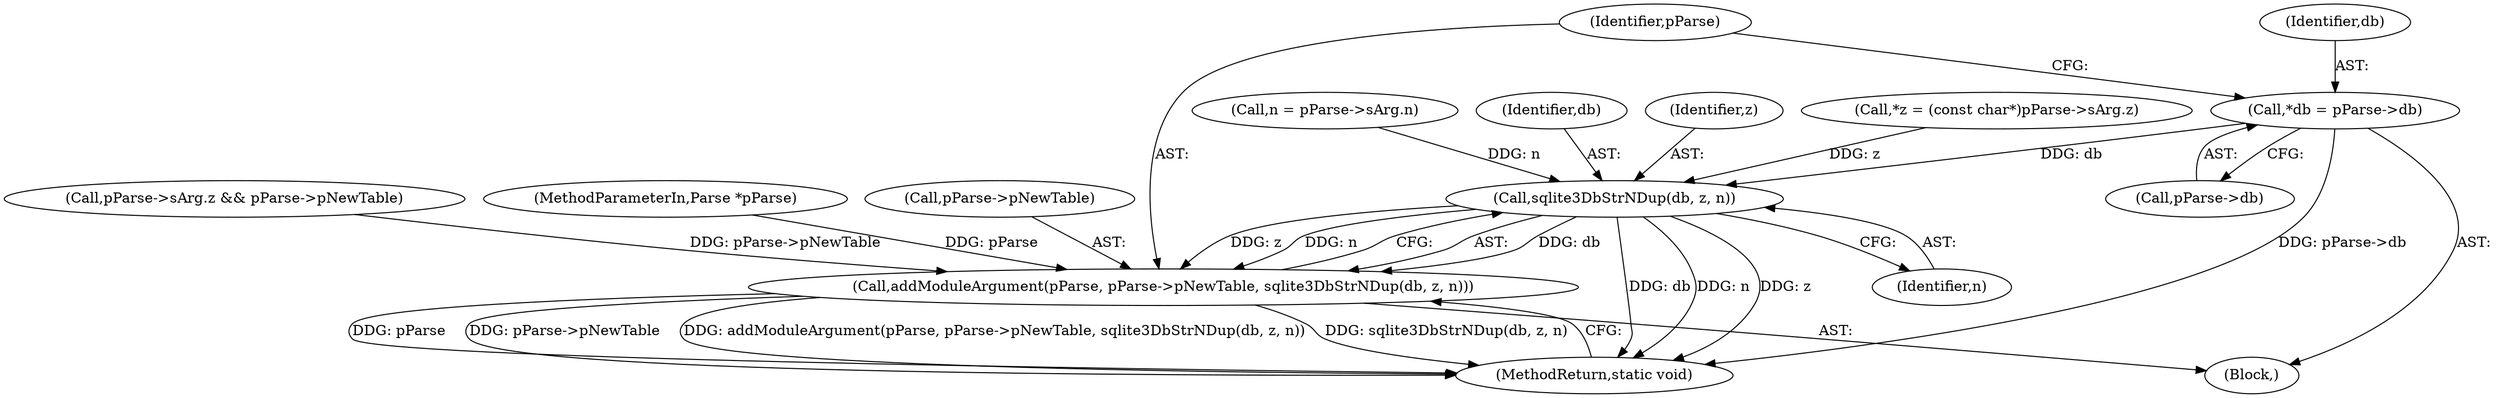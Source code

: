 digraph "0_Chrome_517ac71c9ee27f856f9becde8abea7d1604af9d4@pointer" {
"1000133" [label="(Call,*db = pParse->db)"];
"1000143" [label="(Call,sqlite3DbStrNDup(db, z, n))"];
"1000138" [label="(Call,addModuleArgument(pParse, pParse->pNewTable, sqlite3DbStrNDup(db, z, n)))"];
"1000104" [label="(Call,pParse->sArg.z && pParse->pNewTable)"];
"1000125" [label="(Call,n = pParse->sArg.n)"];
"1000133" [label="(Call,*db = pParse->db)"];
"1000134" [label="(Identifier,db)"];
"1000146" [label="(Identifier,n)"];
"1000144" [label="(Identifier,db)"];
"1000113" [label="(Block,)"];
"1000143" [label="(Call,sqlite3DbStrNDup(db, z, n))"];
"1000135" [label="(Call,pParse->db)"];
"1000139" [label="(Identifier,pParse)"];
"1000138" [label="(Call,addModuleArgument(pParse, pParse->pNewTable, sqlite3DbStrNDup(db, z, n)))"];
"1000145" [label="(Identifier,z)"];
"1000115" [label="(Call,*z = (const char*)pParse->sArg.z)"];
"1000147" [label="(MethodReturn,static void)"];
"1000101" [label="(MethodParameterIn,Parse *pParse)"];
"1000140" [label="(Call,pParse->pNewTable)"];
"1000133" -> "1000113"  [label="AST: "];
"1000133" -> "1000135"  [label="CFG: "];
"1000134" -> "1000133"  [label="AST: "];
"1000135" -> "1000133"  [label="AST: "];
"1000139" -> "1000133"  [label="CFG: "];
"1000133" -> "1000147"  [label="DDG: pParse->db"];
"1000133" -> "1000143"  [label="DDG: db"];
"1000143" -> "1000138"  [label="AST: "];
"1000143" -> "1000146"  [label="CFG: "];
"1000144" -> "1000143"  [label="AST: "];
"1000145" -> "1000143"  [label="AST: "];
"1000146" -> "1000143"  [label="AST: "];
"1000138" -> "1000143"  [label="CFG: "];
"1000143" -> "1000147"  [label="DDG: db"];
"1000143" -> "1000147"  [label="DDG: n"];
"1000143" -> "1000147"  [label="DDG: z"];
"1000143" -> "1000138"  [label="DDG: db"];
"1000143" -> "1000138"  [label="DDG: z"];
"1000143" -> "1000138"  [label="DDG: n"];
"1000115" -> "1000143"  [label="DDG: z"];
"1000125" -> "1000143"  [label="DDG: n"];
"1000138" -> "1000113"  [label="AST: "];
"1000139" -> "1000138"  [label="AST: "];
"1000140" -> "1000138"  [label="AST: "];
"1000147" -> "1000138"  [label="CFG: "];
"1000138" -> "1000147"  [label="DDG: pParse"];
"1000138" -> "1000147"  [label="DDG: pParse->pNewTable"];
"1000138" -> "1000147"  [label="DDG: addModuleArgument(pParse, pParse->pNewTable, sqlite3DbStrNDup(db, z, n))"];
"1000138" -> "1000147"  [label="DDG: sqlite3DbStrNDup(db, z, n)"];
"1000101" -> "1000138"  [label="DDG: pParse"];
"1000104" -> "1000138"  [label="DDG: pParse->pNewTable"];
}
